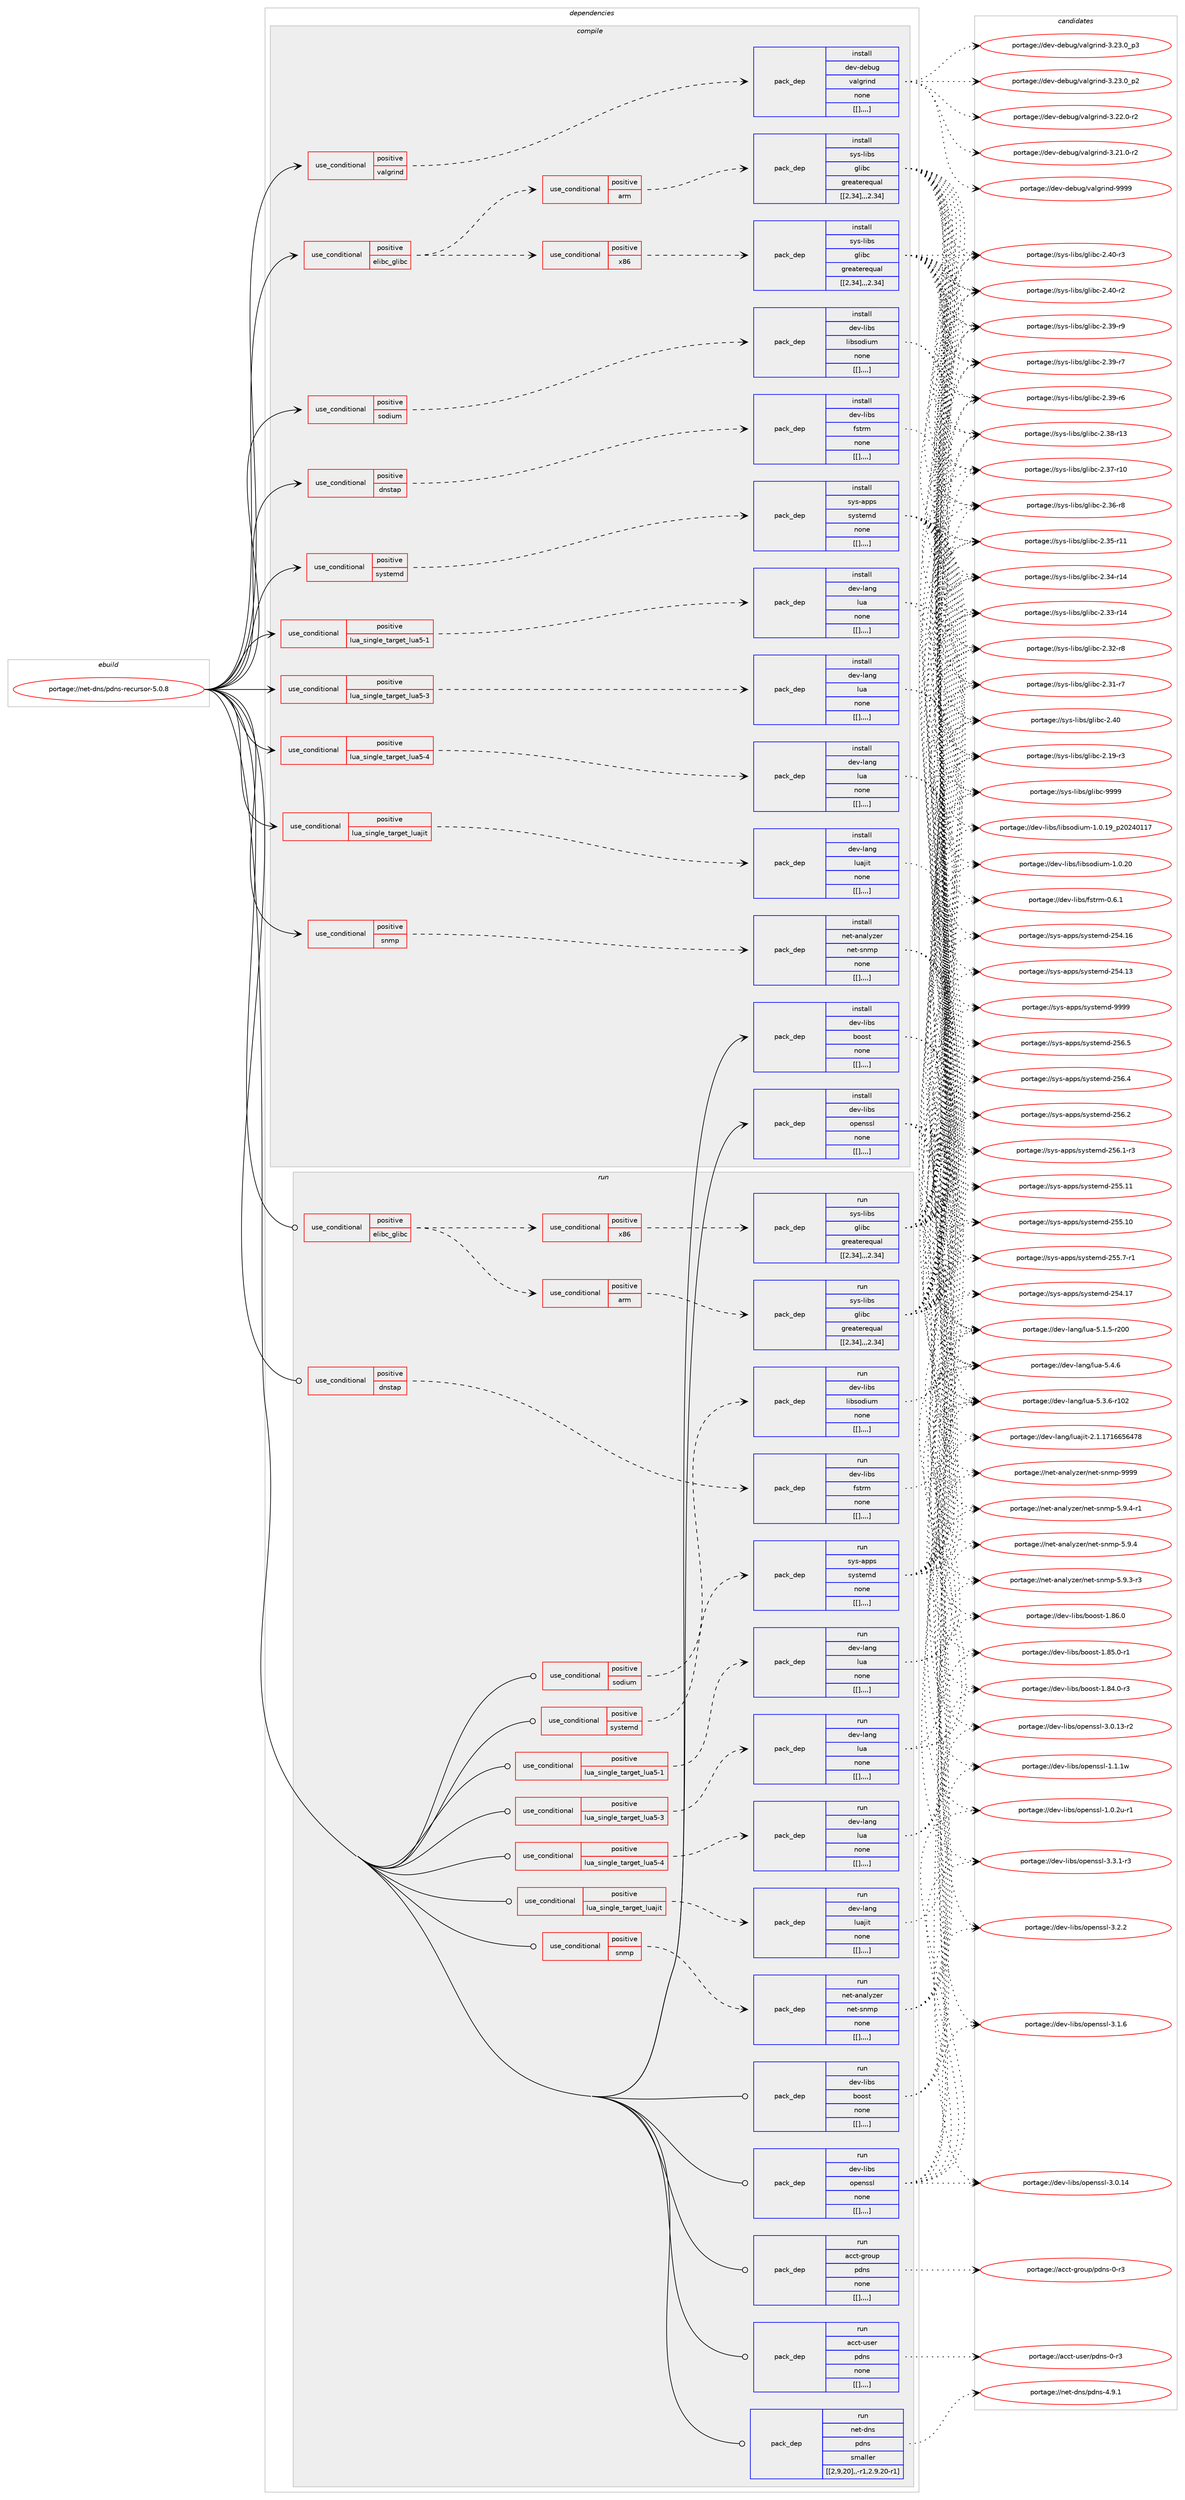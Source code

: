 digraph prolog {

# *************
# Graph options
# *************

newrank=true;
concentrate=true;
compound=true;
graph [rankdir=LR,fontname=Helvetica,fontsize=10,ranksep=1.5];#, ranksep=2.5, nodesep=0.2];
edge  [arrowhead=vee];
node  [fontname=Helvetica,fontsize=10];

# **********
# The ebuild
# **********

subgraph cluster_leftcol {
color=gray;
label=<<i>ebuild</i>>;
id [label="portage://net-dns/pdns-recursor-5.0.8", color=red, width=4, href="../net-dns/pdns-recursor-5.0.8.svg"];
}

# ****************
# The dependencies
# ****************

subgraph cluster_midcol {
color=gray;
label=<<i>dependencies</i>>;
subgraph cluster_compile {
fillcolor="#eeeeee";
style=filled;
label=<<i>compile</i>>;
subgraph cond94646 {
dependency365245 [label=<<TABLE BORDER="0" CELLBORDER="1" CELLSPACING="0" CELLPADDING="4"><TR><TD ROWSPAN="3" CELLPADDING="10">use_conditional</TD></TR><TR><TD>positive</TD></TR><TR><TD>dnstap</TD></TR></TABLE>>, shape=none, color=red];
subgraph pack267846 {
dependency365246 [label=<<TABLE BORDER="0" CELLBORDER="1" CELLSPACING="0" CELLPADDING="4" WIDTH="220"><TR><TD ROWSPAN="6" CELLPADDING="30">pack_dep</TD></TR><TR><TD WIDTH="110">install</TD></TR><TR><TD>dev-libs</TD></TR><TR><TD>fstrm</TD></TR><TR><TD>none</TD></TR><TR><TD>[[],,,,]</TD></TR></TABLE>>, shape=none, color=blue];
}
dependency365245:e -> dependency365246:w [weight=20,style="dashed",arrowhead="vee"];
}
id:e -> dependency365245:w [weight=20,style="solid",arrowhead="vee"];
subgraph cond94647 {
dependency365247 [label=<<TABLE BORDER="0" CELLBORDER="1" CELLSPACING="0" CELLPADDING="4"><TR><TD ROWSPAN="3" CELLPADDING="10">use_conditional</TD></TR><TR><TD>positive</TD></TR><TR><TD>elibc_glibc</TD></TR></TABLE>>, shape=none, color=red];
subgraph cond94648 {
dependency365248 [label=<<TABLE BORDER="0" CELLBORDER="1" CELLSPACING="0" CELLPADDING="4"><TR><TD ROWSPAN="3" CELLPADDING="10">use_conditional</TD></TR><TR><TD>positive</TD></TR><TR><TD>arm</TD></TR></TABLE>>, shape=none, color=red];
subgraph pack267847 {
dependency365249 [label=<<TABLE BORDER="0" CELLBORDER="1" CELLSPACING="0" CELLPADDING="4" WIDTH="220"><TR><TD ROWSPAN="6" CELLPADDING="30">pack_dep</TD></TR><TR><TD WIDTH="110">install</TD></TR><TR><TD>sys-libs</TD></TR><TR><TD>glibc</TD></TR><TR><TD>greaterequal</TD></TR><TR><TD>[[2,34],,,2.34]</TD></TR></TABLE>>, shape=none, color=blue];
}
dependency365248:e -> dependency365249:w [weight=20,style="dashed",arrowhead="vee"];
}
dependency365247:e -> dependency365248:w [weight=20,style="dashed",arrowhead="vee"];
subgraph cond94649 {
dependency365250 [label=<<TABLE BORDER="0" CELLBORDER="1" CELLSPACING="0" CELLPADDING="4"><TR><TD ROWSPAN="3" CELLPADDING="10">use_conditional</TD></TR><TR><TD>positive</TD></TR><TR><TD>x86</TD></TR></TABLE>>, shape=none, color=red];
subgraph pack267848 {
dependency365251 [label=<<TABLE BORDER="0" CELLBORDER="1" CELLSPACING="0" CELLPADDING="4" WIDTH="220"><TR><TD ROWSPAN="6" CELLPADDING="30">pack_dep</TD></TR><TR><TD WIDTH="110">install</TD></TR><TR><TD>sys-libs</TD></TR><TR><TD>glibc</TD></TR><TR><TD>greaterequal</TD></TR><TR><TD>[[2,34],,,2.34]</TD></TR></TABLE>>, shape=none, color=blue];
}
dependency365250:e -> dependency365251:w [weight=20,style="dashed",arrowhead="vee"];
}
dependency365247:e -> dependency365250:w [weight=20,style="dashed",arrowhead="vee"];
}
id:e -> dependency365247:w [weight=20,style="solid",arrowhead="vee"];
subgraph cond94650 {
dependency365252 [label=<<TABLE BORDER="0" CELLBORDER="1" CELLSPACING="0" CELLPADDING="4"><TR><TD ROWSPAN="3" CELLPADDING="10">use_conditional</TD></TR><TR><TD>positive</TD></TR><TR><TD>lua_single_target_lua5-1</TD></TR></TABLE>>, shape=none, color=red];
subgraph pack267849 {
dependency365253 [label=<<TABLE BORDER="0" CELLBORDER="1" CELLSPACING="0" CELLPADDING="4" WIDTH="220"><TR><TD ROWSPAN="6" CELLPADDING="30">pack_dep</TD></TR><TR><TD WIDTH="110">install</TD></TR><TR><TD>dev-lang</TD></TR><TR><TD>lua</TD></TR><TR><TD>none</TD></TR><TR><TD>[[],,,,]</TD></TR></TABLE>>, shape=none, color=blue];
}
dependency365252:e -> dependency365253:w [weight=20,style="dashed",arrowhead="vee"];
}
id:e -> dependency365252:w [weight=20,style="solid",arrowhead="vee"];
subgraph cond94651 {
dependency365254 [label=<<TABLE BORDER="0" CELLBORDER="1" CELLSPACING="0" CELLPADDING="4"><TR><TD ROWSPAN="3" CELLPADDING="10">use_conditional</TD></TR><TR><TD>positive</TD></TR><TR><TD>lua_single_target_lua5-3</TD></TR></TABLE>>, shape=none, color=red];
subgraph pack267850 {
dependency365255 [label=<<TABLE BORDER="0" CELLBORDER="1" CELLSPACING="0" CELLPADDING="4" WIDTH="220"><TR><TD ROWSPAN="6" CELLPADDING="30">pack_dep</TD></TR><TR><TD WIDTH="110">install</TD></TR><TR><TD>dev-lang</TD></TR><TR><TD>lua</TD></TR><TR><TD>none</TD></TR><TR><TD>[[],,,,]</TD></TR></TABLE>>, shape=none, color=blue];
}
dependency365254:e -> dependency365255:w [weight=20,style="dashed",arrowhead="vee"];
}
id:e -> dependency365254:w [weight=20,style="solid",arrowhead="vee"];
subgraph cond94652 {
dependency365256 [label=<<TABLE BORDER="0" CELLBORDER="1" CELLSPACING="0" CELLPADDING="4"><TR><TD ROWSPAN="3" CELLPADDING="10">use_conditional</TD></TR><TR><TD>positive</TD></TR><TR><TD>lua_single_target_lua5-4</TD></TR></TABLE>>, shape=none, color=red];
subgraph pack267851 {
dependency365257 [label=<<TABLE BORDER="0" CELLBORDER="1" CELLSPACING="0" CELLPADDING="4" WIDTH="220"><TR><TD ROWSPAN="6" CELLPADDING="30">pack_dep</TD></TR><TR><TD WIDTH="110">install</TD></TR><TR><TD>dev-lang</TD></TR><TR><TD>lua</TD></TR><TR><TD>none</TD></TR><TR><TD>[[],,,,]</TD></TR></TABLE>>, shape=none, color=blue];
}
dependency365256:e -> dependency365257:w [weight=20,style="dashed",arrowhead="vee"];
}
id:e -> dependency365256:w [weight=20,style="solid",arrowhead="vee"];
subgraph cond94653 {
dependency365258 [label=<<TABLE BORDER="0" CELLBORDER="1" CELLSPACING="0" CELLPADDING="4"><TR><TD ROWSPAN="3" CELLPADDING="10">use_conditional</TD></TR><TR><TD>positive</TD></TR><TR><TD>lua_single_target_luajit</TD></TR></TABLE>>, shape=none, color=red];
subgraph pack267852 {
dependency365259 [label=<<TABLE BORDER="0" CELLBORDER="1" CELLSPACING="0" CELLPADDING="4" WIDTH="220"><TR><TD ROWSPAN="6" CELLPADDING="30">pack_dep</TD></TR><TR><TD WIDTH="110">install</TD></TR><TR><TD>dev-lang</TD></TR><TR><TD>luajit</TD></TR><TR><TD>none</TD></TR><TR><TD>[[],,,,]</TD></TR></TABLE>>, shape=none, color=blue];
}
dependency365258:e -> dependency365259:w [weight=20,style="dashed",arrowhead="vee"];
}
id:e -> dependency365258:w [weight=20,style="solid",arrowhead="vee"];
subgraph cond94654 {
dependency365260 [label=<<TABLE BORDER="0" CELLBORDER="1" CELLSPACING="0" CELLPADDING="4"><TR><TD ROWSPAN="3" CELLPADDING="10">use_conditional</TD></TR><TR><TD>positive</TD></TR><TR><TD>snmp</TD></TR></TABLE>>, shape=none, color=red];
subgraph pack267853 {
dependency365261 [label=<<TABLE BORDER="0" CELLBORDER="1" CELLSPACING="0" CELLPADDING="4" WIDTH="220"><TR><TD ROWSPAN="6" CELLPADDING="30">pack_dep</TD></TR><TR><TD WIDTH="110">install</TD></TR><TR><TD>net-analyzer</TD></TR><TR><TD>net-snmp</TD></TR><TR><TD>none</TD></TR><TR><TD>[[],,,,]</TD></TR></TABLE>>, shape=none, color=blue];
}
dependency365260:e -> dependency365261:w [weight=20,style="dashed",arrowhead="vee"];
}
id:e -> dependency365260:w [weight=20,style="solid",arrowhead="vee"];
subgraph cond94655 {
dependency365262 [label=<<TABLE BORDER="0" CELLBORDER="1" CELLSPACING="0" CELLPADDING="4"><TR><TD ROWSPAN="3" CELLPADDING="10">use_conditional</TD></TR><TR><TD>positive</TD></TR><TR><TD>sodium</TD></TR></TABLE>>, shape=none, color=red];
subgraph pack267854 {
dependency365263 [label=<<TABLE BORDER="0" CELLBORDER="1" CELLSPACING="0" CELLPADDING="4" WIDTH="220"><TR><TD ROWSPAN="6" CELLPADDING="30">pack_dep</TD></TR><TR><TD WIDTH="110">install</TD></TR><TR><TD>dev-libs</TD></TR><TR><TD>libsodium</TD></TR><TR><TD>none</TD></TR><TR><TD>[[],,,,]</TD></TR></TABLE>>, shape=none, color=blue];
}
dependency365262:e -> dependency365263:w [weight=20,style="dashed",arrowhead="vee"];
}
id:e -> dependency365262:w [weight=20,style="solid",arrowhead="vee"];
subgraph cond94656 {
dependency365264 [label=<<TABLE BORDER="0" CELLBORDER="1" CELLSPACING="0" CELLPADDING="4"><TR><TD ROWSPAN="3" CELLPADDING="10">use_conditional</TD></TR><TR><TD>positive</TD></TR><TR><TD>systemd</TD></TR></TABLE>>, shape=none, color=red];
subgraph pack267855 {
dependency365265 [label=<<TABLE BORDER="0" CELLBORDER="1" CELLSPACING="0" CELLPADDING="4" WIDTH="220"><TR><TD ROWSPAN="6" CELLPADDING="30">pack_dep</TD></TR><TR><TD WIDTH="110">install</TD></TR><TR><TD>sys-apps</TD></TR><TR><TD>systemd</TD></TR><TR><TD>none</TD></TR><TR><TD>[[],,,,]</TD></TR></TABLE>>, shape=none, color=blue];
}
dependency365264:e -> dependency365265:w [weight=20,style="dashed",arrowhead="vee"];
}
id:e -> dependency365264:w [weight=20,style="solid",arrowhead="vee"];
subgraph cond94657 {
dependency365266 [label=<<TABLE BORDER="0" CELLBORDER="1" CELLSPACING="0" CELLPADDING="4"><TR><TD ROWSPAN="3" CELLPADDING="10">use_conditional</TD></TR><TR><TD>positive</TD></TR><TR><TD>valgrind</TD></TR></TABLE>>, shape=none, color=red];
subgraph pack267856 {
dependency365267 [label=<<TABLE BORDER="0" CELLBORDER="1" CELLSPACING="0" CELLPADDING="4" WIDTH="220"><TR><TD ROWSPAN="6" CELLPADDING="30">pack_dep</TD></TR><TR><TD WIDTH="110">install</TD></TR><TR><TD>dev-debug</TD></TR><TR><TD>valgrind</TD></TR><TR><TD>none</TD></TR><TR><TD>[[],,,,]</TD></TR></TABLE>>, shape=none, color=blue];
}
dependency365266:e -> dependency365267:w [weight=20,style="dashed",arrowhead="vee"];
}
id:e -> dependency365266:w [weight=20,style="solid",arrowhead="vee"];
subgraph pack267857 {
dependency365268 [label=<<TABLE BORDER="0" CELLBORDER="1" CELLSPACING="0" CELLPADDING="4" WIDTH="220"><TR><TD ROWSPAN="6" CELLPADDING="30">pack_dep</TD></TR><TR><TD WIDTH="110">install</TD></TR><TR><TD>dev-libs</TD></TR><TR><TD>boost</TD></TR><TR><TD>none</TD></TR><TR><TD>[[],,,,]</TD></TR></TABLE>>, shape=none, color=blue];
}
id:e -> dependency365268:w [weight=20,style="solid",arrowhead="vee"];
subgraph pack267858 {
dependency365269 [label=<<TABLE BORDER="0" CELLBORDER="1" CELLSPACING="0" CELLPADDING="4" WIDTH="220"><TR><TD ROWSPAN="6" CELLPADDING="30">pack_dep</TD></TR><TR><TD WIDTH="110">install</TD></TR><TR><TD>dev-libs</TD></TR><TR><TD>openssl</TD></TR><TR><TD>none</TD></TR><TR><TD>[[],,,,]</TD></TR></TABLE>>, shape=none, color=blue];
}
id:e -> dependency365269:w [weight=20,style="solid",arrowhead="vee"];
}
subgraph cluster_compileandrun {
fillcolor="#eeeeee";
style=filled;
label=<<i>compile and run</i>>;
}
subgraph cluster_run {
fillcolor="#eeeeee";
style=filled;
label=<<i>run</i>>;
subgraph cond94658 {
dependency365270 [label=<<TABLE BORDER="0" CELLBORDER="1" CELLSPACING="0" CELLPADDING="4"><TR><TD ROWSPAN="3" CELLPADDING="10">use_conditional</TD></TR><TR><TD>positive</TD></TR><TR><TD>dnstap</TD></TR></TABLE>>, shape=none, color=red];
subgraph pack267859 {
dependency365271 [label=<<TABLE BORDER="0" CELLBORDER="1" CELLSPACING="0" CELLPADDING="4" WIDTH="220"><TR><TD ROWSPAN="6" CELLPADDING="30">pack_dep</TD></TR><TR><TD WIDTH="110">run</TD></TR><TR><TD>dev-libs</TD></TR><TR><TD>fstrm</TD></TR><TR><TD>none</TD></TR><TR><TD>[[],,,,]</TD></TR></TABLE>>, shape=none, color=blue];
}
dependency365270:e -> dependency365271:w [weight=20,style="dashed",arrowhead="vee"];
}
id:e -> dependency365270:w [weight=20,style="solid",arrowhead="odot"];
subgraph cond94659 {
dependency365272 [label=<<TABLE BORDER="0" CELLBORDER="1" CELLSPACING="0" CELLPADDING="4"><TR><TD ROWSPAN="3" CELLPADDING="10">use_conditional</TD></TR><TR><TD>positive</TD></TR><TR><TD>elibc_glibc</TD></TR></TABLE>>, shape=none, color=red];
subgraph cond94660 {
dependency365273 [label=<<TABLE BORDER="0" CELLBORDER="1" CELLSPACING="0" CELLPADDING="4"><TR><TD ROWSPAN="3" CELLPADDING="10">use_conditional</TD></TR><TR><TD>positive</TD></TR><TR><TD>arm</TD></TR></TABLE>>, shape=none, color=red];
subgraph pack267860 {
dependency365274 [label=<<TABLE BORDER="0" CELLBORDER="1" CELLSPACING="0" CELLPADDING="4" WIDTH="220"><TR><TD ROWSPAN="6" CELLPADDING="30">pack_dep</TD></TR><TR><TD WIDTH="110">run</TD></TR><TR><TD>sys-libs</TD></TR><TR><TD>glibc</TD></TR><TR><TD>greaterequal</TD></TR><TR><TD>[[2,34],,,2.34]</TD></TR></TABLE>>, shape=none, color=blue];
}
dependency365273:e -> dependency365274:w [weight=20,style="dashed",arrowhead="vee"];
}
dependency365272:e -> dependency365273:w [weight=20,style="dashed",arrowhead="vee"];
subgraph cond94661 {
dependency365275 [label=<<TABLE BORDER="0" CELLBORDER="1" CELLSPACING="0" CELLPADDING="4"><TR><TD ROWSPAN="3" CELLPADDING="10">use_conditional</TD></TR><TR><TD>positive</TD></TR><TR><TD>x86</TD></TR></TABLE>>, shape=none, color=red];
subgraph pack267861 {
dependency365276 [label=<<TABLE BORDER="0" CELLBORDER="1" CELLSPACING="0" CELLPADDING="4" WIDTH="220"><TR><TD ROWSPAN="6" CELLPADDING="30">pack_dep</TD></TR><TR><TD WIDTH="110">run</TD></TR><TR><TD>sys-libs</TD></TR><TR><TD>glibc</TD></TR><TR><TD>greaterequal</TD></TR><TR><TD>[[2,34],,,2.34]</TD></TR></TABLE>>, shape=none, color=blue];
}
dependency365275:e -> dependency365276:w [weight=20,style="dashed",arrowhead="vee"];
}
dependency365272:e -> dependency365275:w [weight=20,style="dashed",arrowhead="vee"];
}
id:e -> dependency365272:w [weight=20,style="solid",arrowhead="odot"];
subgraph cond94662 {
dependency365277 [label=<<TABLE BORDER="0" CELLBORDER="1" CELLSPACING="0" CELLPADDING="4"><TR><TD ROWSPAN="3" CELLPADDING="10">use_conditional</TD></TR><TR><TD>positive</TD></TR><TR><TD>lua_single_target_lua5-1</TD></TR></TABLE>>, shape=none, color=red];
subgraph pack267862 {
dependency365278 [label=<<TABLE BORDER="0" CELLBORDER="1" CELLSPACING="0" CELLPADDING="4" WIDTH="220"><TR><TD ROWSPAN="6" CELLPADDING="30">pack_dep</TD></TR><TR><TD WIDTH="110">run</TD></TR><TR><TD>dev-lang</TD></TR><TR><TD>lua</TD></TR><TR><TD>none</TD></TR><TR><TD>[[],,,,]</TD></TR></TABLE>>, shape=none, color=blue];
}
dependency365277:e -> dependency365278:w [weight=20,style="dashed",arrowhead="vee"];
}
id:e -> dependency365277:w [weight=20,style="solid",arrowhead="odot"];
subgraph cond94663 {
dependency365279 [label=<<TABLE BORDER="0" CELLBORDER="1" CELLSPACING="0" CELLPADDING="4"><TR><TD ROWSPAN="3" CELLPADDING="10">use_conditional</TD></TR><TR><TD>positive</TD></TR><TR><TD>lua_single_target_lua5-3</TD></TR></TABLE>>, shape=none, color=red];
subgraph pack267863 {
dependency365280 [label=<<TABLE BORDER="0" CELLBORDER="1" CELLSPACING="0" CELLPADDING="4" WIDTH="220"><TR><TD ROWSPAN="6" CELLPADDING="30">pack_dep</TD></TR><TR><TD WIDTH="110">run</TD></TR><TR><TD>dev-lang</TD></TR><TR><TD>lua</TD></TR><TR><TD>none</TD></TR><TR><TD>[[],,,,]</TD></TR></TABLE>>, shape=none, color=blue];
}
dependency365279:e -> dependency365280:w [weight=20,style="dashed",arrowhead="vee"];
}
id:e -> dependency365279:w [weight=20,style="solid",arrowhead="odot"];
subgraph cond94664 {
dependency365281 [label=<<TABLE BORDER="0" CELLBORDER="1" CELLSPACING="0" CELLPADDING="4"><TR><TD ROWSPAN="3" CELLPADDING="10">use_conditional</TD></TR><TR><TD>positive</TD></TR><TR><TD>lua_single_target_lua5-4</TD></TR></TABLE>>, shape=none, color=red];
subgraph pack267864 {
dependency365282 [label=<<TABLE BORDER="0" CELLBORDER="1" CELLSPACING="0" CELLPADDING="4" WIDTH="220"><TR><TD ROWSPAN="6" CELLPADDING="30">pack_dep</TD></TR><TR><TD WIDTH="110">run</TD></TR><TR><TD>dev-lang</TD></TR><TR><TD>lua</TD></TR><TR><TD>none</TD></TR><TR><TD>[[],,,,]</TD></TR></TABLE>>, shape=none, color=blue];
}
dependency365281:e -> dependency365282:w [weight=20,style="dashed",arrowhead="vee"];
}
id:e -> dependency365281:w [weight=20,style="solid",arrowhead="odot"];
subgraph cond94665 {
dependency365283 [label=<<TABLE BORDER="0" CELLBORDER="1" CELLSPACING="0" CELLPADDING="4"><TR><TD ROWSPAN="3" CELLPADDING="10">use_conditional</TD></TR><TR><TD>positive</TD></TR><TR><TD>lua_single_target_luajit</TD></TR></TABLE>>, shape=none, color=red];
subgraph pack267865 {
dependency365284 [label=<<TABLE BORDER="0" CELLBORDER="1" CELLSPACING="0" CELLPADDING="4" WIDTH="220"><TR><TD ROWSPAN="6" CELLPADDING="30">pack_dep</TD></TR><TR><TD WIDTH="110">run</TD></TR><TR><TD>dev-lang</TD></TR><TR><TD>luajit</TD></TR><TR><TD>none</TD></TR><TR><TD>[[],,,,]</TD></TR></TABLE>>, shape=none, color=blue];
}
dependency365283:e -> dependency365284:w [weight=20,style="dashed",arrowhead="vee"];
}
id:e -> dependency365283:w [weight=20,style="solid",arrowhead="odot"];
subgraph cond94666 {
dependency365285 [label=<<TABLE BORDER="0" CELLBORDER="1" CELLSPACING="0" CELLPADDING="4"><TR><TD ROWSPAN="3" CELLPADDING="10">use_conditional</TD></TR><TR><TD>positive</TD></TR><TR><TD>snmp</TD></TR></TABLE>>, shape=none, color=red];
subgraph pack267866 {
dependency365286 [label=<<TABLE BORDER="0" CELLBORDER="1" CELLSPACING="0" CELLPADDING="4" WIDTH="220"><TR><TD ROWSPAN="6" CELLPADDING="30">pack_dep</TD></TR><TR><TD WIDTH="110">run</TD></TR><TR><TD>net-analyzer</TD></TR><TR><TD>net-snmp</TD></TR><TR><TD>none</TD></TR><TR><TD>[[],,,,]</TD></TR></TABLE>>, shape=none, color=blue];
}
dependency365285:e -> dependency365286:w [weight=20,style="dashed",arrowhead="vee"];
}
id:e -> dependency365285:w [weight=20,style="solid",arrowhead="odot"];
subgraph cond94667 {
dependency365287 [label=<<TABLE BORDER="0" CELLBORDER="1" CELLSPACING="0" CELLPADDING="4"><TR><TD ROWSPAN="3" CELLPADDING="10">use_conditional</TD></TR><TR><TD>positive</TD></TR><TR><TD>sodium</TD></TR></TABLE>>, shape=none, color=red];
subgraph pack267867 {
dependency365288 [label=<<TABLE BORDER="0" CELLBORDER="1" CELLSPACING="0" CELLPADDING="4" WIDTH="220"><TR><TD ROWSPAN="6" CELLPADDING="30">pack_dep</TD></TR><TR><TD WIDTH="110">run</TD></TR><TR><TD>dev-libs</TD></TR><TR><TD>libsodium</TD></TR><TR><TD>none</TD></TR><TR><TD>[[],,,,]</TD></TR></TABLE>>, shape=none, color=blue];
}
dependency365287:e -> dependency365288:w [weight=20,style="dashed",arrowhead="vee"];
}
id:e -> dependency365287:w [weight=20,style="solid",arrowhead="odot"];
subgraph cond94668 {
dependency365289 [label=<<TABLE BORDER="0" CELLBORDER="1" CELLSPACING="0" CELLPADDING="4"><TR><TD ROWSPAN="3" CELLPADDING="10">use_conditional</TD></TR><TR><TD>positive</TD></TR><TR><TD>systemd</TD></TR></TABLE>>, shape=none, color=red];
subgraph pack267868 {
dependency365290 [label=<<TABLE BORDER="0" CELLBORDER="1" CELLSPACING="0" CELLPADDING="4" WIDTH="220"><TR><TD ROWSPAN="6" CELLPADDING="30">pack_dep</TD></TR><TR><TD WIDTH="110">run</TD></TR><TR><TD>sys-apps</TD></TR><TR><TD>systemd</TD></TR><TR><TD>none</TD></TR><TR><TD>[[],,,,]</TD></TR></TABLE>>, shape=none, color=blue];
}
dependency365289:e -> dependency365290:w [weight=20,style="dashed",arrowhead="vee"];
}
id:e -> dependency365289:w [weight=20,style="solid",arrowhead="odot"];
subgraph pack267869 {
dependency365291 [label=<<TABLE BORDER="0" CELLBORDER="1" CELLSPACING="0" CELLPADDING="4" WIDTH="220"><TR><TD ROWSPAN="6" CELLPADDING="30">pack_dep</TD></TR><TR><TD WIDTH="110">run</TD></TR><TR><TD>acct-group</TD></TR><TR><TD>pdns</TD></TR><TR><TD>none</TD></TR><TR><TD>[[],,,,]</TD></TR></TABLE>>, shape=none, color=blue];
}
id:e -> dependency365291:w [weight=20,style="solid",arrowhead="odot"];
subgraph pack267870 {
dependency365292 [label=<<TABLE BORDER="0" CELLBORDER="1" CELLSPACING="0" CELLPADDING="4" WIDTH="220"><TR><TD ROWSPAN="6" CELLPADDING="30">pack_dep</TD></TR><TR><TD WIDTH="110">run</TD></TR><TR><TD>acct-user</TD></TR><TR><TD>pdns</TD></TR><TR><TD>none</TD></TR><TR><TD>[[],,,,]</TD></TR></TABLE>>, shape=none, color=blue];
}
id:e -> dependency365292:w [weight=20,style="solid",arrowhead="odot"];
subgraph pack267871 {
dependency365293 [label=<<TABLE BORDER="0" CELLBORDER="1" CELLSPACING="0" CELLPADDING="4" WIDTH="220"><TR><TD ROWSPAN="6" CELLPADDING="30">pack_dep</TD></TR><TR><TD WIDTH="110">run</TD></TR><TR><TD>dev-libs</TD></TR><TR><TD>boost</TD></TR><TR><TD>none</TD></TR><TR><TD>[[],,,,]</TD></TR></TABLE>>, shape=none, color=blue];
}
id:e -> dependency365293:w [weight=20,style="solid",arrowhead="odot"];
subgraph pack267872 {
dependency365294 [label=<<TABLE BORDER="0" CELLBORDER="1" CELLSPACING="0" CELLPADDING="4" WIDTH="220"><TR><TD ROWSPAN="6" CELLPADDING="30">pack_dep</TD></TR><TR><TD WIDTH="110">run</TD></TR><TR><TD>dev-libs</TD></TR><TR><TD>openssl</TD></TR><TR><TD>none</TD></TR><TR><TD>[[],,,,]</TD></TR></TABLE>>, shape=none, color=blue];
}
id:e -> dependency365294:w [weight=20,style="solid",arrowhead="odot"];
subgraph pack267873 {
dependency365295 [label=<<TABLE BORDER="0" CELLBORDER="1" CELLSPACING="0" CELLPADDING="4" WIDTH="220"><TR><TD ROWSPAN="6" CELLPADDING="30">pack_dep</TD></TR><TR><TD WIDTH="110">run</TD></TR><TR><TD>net-dns</TD></TR><TR><TD>pdns</TD></TR><TR><TD>smaller</TD></TR><TR><TD>[[2,9,20],,-r1,2.9.20-r1]</TD></TR></TABLE>>, shape=none, color=blue];
}
id:e -> dependency365295:w [weight=20,style="solid",arrowhead="odot"];
}
}

# **************
# The candidates
# **************

subgraph cluster_choices {
rank=same;
color=gray;
label=<<i>candidates</i>>;

subgraph choice267846 {
color=black;
nodesep=1;
choice100101118451081059811547102115116114109454846544649 [label="portage://dev-libs/fstrm-0.6.1", color=red, width=4,href="../dev-libs/fstrm-0.6.1.svg"];
dependency365246:e -> choice100101118451081059811547102115116114109454846544649:w [style=dotted,weight="100"];
}
subgraph choice267847 {
color=black;
nodesep=1;
choice11512111545108105981154710310810598994557575757 [label="portage://sys-libs/glibc-9999", color=red, width=4,href="../sys-libs/glibc-9999.svg"];
choice115121115451081059811547103108105989945504652484511451 [label="portage://sys-libs/glibc-2.40-r3", color=red, width=4,href="../sys-libs/glibc-2.40-r3.svg"];
choice115121115451081059811547103108105989945504652484511450 [label="portage://sys-libs/glibc-2.40-r2", color=red, width=4,href="../sys-libs/glibc-2.40-r2.svg"];
choice11512111545108105981154710310810598994550465248 [label="portage://sys-libs/glibc-2.40", color=red, width=4,href="../sys-libs/glibc-2.40.svg"];
choice115121115451081059811547103108105989945504651574511457 [label="portage://sys-libs/glibc-2.39-r9", color=red, width=4,href="../sys-libs/glibc-2.39-r9.svg"];
choice115121115451081059811547103108105989945504651574511455 [label="portage://sys-libs/glibc-2.39-r7", color=red, width=4,href="../sys-libs/glibc-2.39-r7.svg"];
choice115121115451081059811547103108105989945504651574511454 [label="portage://sys-libs/glibc-2.39-r6", color=red, width=4,href="../sys-libs/glibc-2.39-r6.svg"];
choice11512111545108105981154710310810598994550465156451144951 [label="portage://sys-libs/glibc-2.38-r13", color=red, width=4,href="../sys-libs/glibc-2.38-r13.svg"];
choice11512111545108105981154710310810598994550465155451144948 [label="portage://sys-libs/glibc-2.37-r10", color=red, width=4,href="../sys-libs/glibc-2.37-r10.svg"];
choice115121115451081059811547103108105989945504651544511456 [label="portage://sys-libs/glibc-2.36-r8", color=red, width=4,href="../sys-libs/glibc-2.36-r8.svg"];
choice11512111545108105981154710310810598994550465153451144949 [label="portage://sys-libs/glibc-2.35-r11", color=red, width=4,href="../sys-libs/glibc-2.35-r11.svg"];
choice11512111545108105981154710310810598994550465152451144952 [label="portage://sys-libs/glibc-2.34-r14", color=red, width=4,href="../sys-libs/glibc-2.34-r14.svg"];
choice11512111545108105981154710310810598994550465151451144952 [label="portage://sys-libs/glibc-2.33-r14", color=red, width=4,href="../sys-libs/glibc-2.33-r14.svg"];
choice115121115451081059811547103108105989945504651504511456 [label="portage://sys-libs/glibc-2.32-r8", color=red, width=4,href="../sys-libs/glibc-2.32-r8.svg"];
choice115121115451081059811547103108105989945504651494511455 [label="portage://sys-libs/glibc-2.31-r7", color=red, width=4,href="../sys-libs/glibc-2.31-r7.svg"];
choice115121115451081059811547103108105989945504649574511451 [label="portage://sys-libs/glibc-2.19-r3", color=red, width=4,href="../sys-libs/glibc-2.19-r3.svg"];
dependency365249:e -> choice11512111545108105981154710310810598994557575757:w [style=dotted,weight="100"];
dependency365249:e -> choice115121115451081059811547103108105989945504652484511451:w [style=dotted,weight="100"];
dependency365249:e -> choice115121115451081059811547103108105989945504652484511450:w [style=dotted,weight="100"];
dependency365249:e -> choice11512111545108105981154710310810598994550465248:w [style=dotted,weight="100"];
dependency365249:e -> choice115121115451081059811547103108105989945504651574511457:w [style=dotted,weight="100"];
dependency365249:e -> choice115121115451081059811547103108105989945504651574511455:w [style=dotted,weight="100"];
dependency365249:e -> choice115121115451081059811547103108105989945504651574511454:w [style=dotted,weight="100"];
dependency365249:e -> choice11512111545108105981154710310810598994550465156451144951:w [style=dotted,weight="100"];
dependency365249:e -> choice11512111545108105981154710310810598994550465155451144948:w [style=dotted,weight="100"];
dependency365249:e -> choice115121115451081059811547103108105989945504651544511456:w [style=dotted,weight="100"];
dependency365249:e -> choice11512111545108105981154710310810598994550465153451144949:w [style=dotted,weight="100"];
dependency365249:e -> choice11512111545108105981154710310810598994550465152451144952:w [style=dotted,weight="100"];
dependency365249:e -> choice11512111545108105981154710310810598994550465151451144952:w [style=dotted,weight="100"];
dependency365249:e -> choice115121115451081059811547103108105989945504651504511456:w [style=dotted,weight="100"];
dependency365249:e -> choice115121115451081059811547103108105989945504651494511455:w [style=dotted,weight="100"];
dependency365249:e -> choice115121115451081059811547103108105989945504649574511451:w [style=dotted,weight="100"];
}
subgraph choice267848 {
color=black;
nodesep=1;
choice11512111545108105981154710310810598994557575757 [label="portage://sys-libs/glibc-9999", color=red, width=4,href="../sys-libs/glibc-9999.svg"];
choice115121115451081059811547103108105989945504652484511451 [label="portage://sys-libs/glibc-2.40-r3", color=red, width=4,href="../sys-libs/glibc-2.40-r3.svg"];
choice115121115451081059811547103108105989945504652484511450 [label="portage://sys-libs/glibc-2.40-r2", color=red, width=4,href="../sys-libs/glibc-2.40-r2.svg"];
choice11512111545108105981154710310810598994550465248 [label="portage://sys-libs/glibc-2.40", color=red, width=4,href="../sys-libs/glibc-2.40.svg"];
choice115121115451081059811547103108105989945504651574511457 [label="portage://sys-libs/glibc-2.39-r9", color=red, width=4,href="../sys-libs/glibc-2.39-r9.svg"];
choice115121115451081059811547103108105989945504651574511455 [label="portage://sys-libs/glibc-2.39-r7", color=red, width=4,href="../sys-libs/glibc-2.39-r7.svg"];
choice115121115451081059811547103108105989945504651574511454 [label="portage://sys-libs/glibc-2.39-r6", color=red, width=4,href="../sys-libs/glibc-2.39-r6.svg"];
choice11512111545108105981154710310810598994550465156451144951 [label="portage://sys-libs/glibc-2.38-r13", color=red, width=4,href="../sys-libs/glibc-2.38-r13.svg"];
choice11512111545108105981154710310810598994550465155451144948 [label="portage://sys-libs/glibc-2.37-r10", color=red, width=4,href="../sys-libs/glibc-2.37-r10.svg"];
choice115121115451081059811547103108105989945504651544511456 [label="portage://sys-libs/glibc-2.36-r8", color=red, width=4,href="../sys-libs/glibc-2.36-r8.svg"];
choice11512111545108105981154710310810598994550465153451144949 [label="portage://sys-libs/glibc-2.35-r11", color=red, width=4,href="../sys-libs/glibc-2.35-r11.svg"];
choice11512111545108105981154710310810598994550465152451144952 [label="portage://sys-libs/glibc-2.34-r14", color=red, width=4,href="../sys-libs/glibc-2.34-r14.svg"];
choice11512111545108105981154710310810598994550465151451144952 [label="portage://sys-libs/glibc-2.33-r14", color=red, width=4,href="../sys-libs/glibc-2.33-r14.svg"];
choice115121115451081059811547103108105989945504651504511456 [label="portage://sys-libs/glibc-2.32-r8", color=red, width=4,href="../sys-libs/glibc-2.32-r8.svg"];
choice115121115451081059811547103108105989945504651494511455 [label="portage://sys-libs/glibc-2.31-r7", color=red, width=4,href="../sys-libs/glibc-2.31-r7.svg"];
choice115121115451081059811547103108105989945504649574511451 [label="portage://sys-libs/glibc-2.19-r3", color=red, width=4,href="../sys-libs/glibc-2.19-r3.svg"];
dependency365251:e -> choice11512111545108105981154710310810598994557575757:w [style=dotted,weight="100"];
dependency365251:e -> choice115121115451081059811547103108105989945504652484511451:w [style=dotted,weight="100"];
dependency365251:e -> choice115121115451081059811547103108105989945504652484511450:w [style=dotted,weight="100"];
dependency365251:e -> choice11512111545108105981154710310810598994550465248:w [style=dotted,weight="100"];
dependency365251:e -> choice115121115451081059811547103108105989945504651574511457:w [style=dotted,weight="100"];
dependency365251:e -> choice115121115451081059811547103108105989945504651574511455:w [style=dotted,weight="100"];
dependency365251:e -> choice115121115451081059811547103108105989945504651574511454:w [style=dotted,weight="100"];
dependency365251:e -> choice11512111545108105981154710310810598994550465156451144951:w [style=dotted,weight="100"];
dependency365251:e -> choice11512111545108105981154710310810598994550465155451144948:w [style=dotted,weight="100"];
dependency365251:e -> choice115121115451081059811547103108105989945504651544511456:w [style=dotted,weight="100"];
dependency365251:e -> choice11512111545108105981154710310810598994550465153451144949:w [style=dotted,weight="100"];
dependency365251:e -> choice11512111545108105981154710310810598994550465152451144952:w [style=dotted,weight="100"];
dependency365251:e -> choice11512111545108105981154710310810598994550465151451144952:w [style=dotted,weight="100"];
dependency365251:e -> choice115121115451081059811547103108105989945504651504511456:w [style=dotted,weight="100"];
dependency365251:e -> choice115121115451081059811547103108105989945504651494511455:w [style=dotted,weight="100"];
dependency365251:e -> choice115121115451081059811547103108105989945504649574511451:w [style=dotted,weight="100"];
}
subgraph choice267849 {
color=black;
nodesep=1;
choice10010111845108971101034710811797455346524654 [label="portage://dev-lang/lua-5.4.6", color=red, width=4,href="../dev-lang/lua-5.4.6.svg"];
choice1001011184510897110103471081179745534651465445114494850 [label="portage://dev-lang/lua-5.3.6-r102", color=red, width=4,href="../dev-lang/lua-5.3.6-r102.svg"];
choice1001011184510897110103471081179745534649465345114504848 [label="portage://dev-lang/lua-5.1.5-r200", color=red, width=4,href="../dev-lang/lua-5.1.5-r200.svg"];
dependency365253:e -> choice10010111845108971101034710811797455346524654:w [style=dotted,weight="100"];
dependency365253:e -> choice1001011184510897110103471081179745534651465445114494850:w [style=dotted,weight="100"];
dependency365253:e -> choice1001011184510897110103471081179745534649465345114504848:w [style=dotted,weight="100"];
}
subgraph choice267850 {
color=black;
nodesep=1;
choice10010111845108971101034710811797455346524654 [label="portage://dev-lang/lua-5.4.6", color=red, width=4,href="../dev-lang/lua-5.4.6.svg"];
choice1001011184510897110103471081179745534651465445114494850 [label="portage://dev-lang/lua-5.3.6-r102", color=red, width=4,href="../dev-lang/lua-5.3.6-r102.svg"];
choice1001011184510897110103471081179745534649465345114504848 [label="portage://dev-lang/lua-5.1.5-r200", color=red, width=4,href="../dev-lang/lua-5.1.5-r200.svg"];
dependency365255:e -> choice10010111845108971101034710811797455346524654:w [style=dotted,weight="100"];
dependency365255:e -> choice1001011184510897110103471081179745534651465445114494850:w [style=dotted,weight="100"];
dependency365255:e -> choice1001011184510897110103471081179745534649465345114504848:w [style=dotted,weight="100"];
}
subgraph choice267851 {
color=black;
nodesep=1;
choice10010111845108971101034710811797455346524654 [label="portage://dev-lang/lua-5.4.6", color=red, width=4,href="../dev-lang/lua-5.4.6.svg"];
choice1001011184510897110103471081179745534651465445114494850 [label="portage://dev-lang/lua-5.3.6-r102", color=red, width=4,href="../dev-lang/lua-5.3.6-r102.svg"];
choice1001011184510897110103471081179745534649465345114504848 [label="portage://dev-lang/lua-5.1.5-r200", color=red, width=4,href="../dev-lang/lua-5.1.5-r200.svg"];
dependency365257:e -> choice10010111845108971101034710811797455346524654:w [style=dotted,weight="100"];
dependency365257:e -> choice1001011184510897110103471081179745534651465445114494850:w [style=dotted,weight="100"];
dependency365257:e -> choice1001011184510897110103471081179745534649465345114504848:w [style=dotted,weight="100"];
}
subgraph choice267852 {
color=black;
nodesep=1;
choice10010111845108971101034710811797106105116455046494649554954545354525556 [label="portage://dev-lang/luajit-2.1.1716656478", color=red, width=4,href="../dev-lang/luajit-2.1.1716656478.svg"];
dependency365259:e -> choice10010111845108971101034710811797106105116455046494649554954545354525556:w [style=dotted,weight="100"];
}
subgraph choice267853 {
color=black;
nodesep=1;
choice11010111645971109710812112210111447110101116451151101091124557575757 [label="portage://net-analyzer/net-snmp-9999", color=red, width=4,href="../net-analyzer/net-snmp-9999.svg"];
choice11010111645971109710812112210111447110101116451151101091124553465746524511449 [label="portage://net-analyzer/net-snmp-5.9.4-r1", color=red, width=4,href="../net-analyzer/net-snmp-5.9.4-r1.svg"];
choice1101011164597110971081211221011144711010111645115110109112455346574652 [label="portage://net-analyzer/net-snmp-5.9.4", color=red, width=4,href="../net-analyzer/net-snmp-5.9.4.svg"];
choice11010111645971109710812112210111447110101116451151101091124553465746514511451 [label="portage://net-analyzer/net-snmp-5.9.3-r3", color=red, width=4,href="../net-analyzer/net-snmp-5.9.3-r3.svg"];
dependency365261:e -> choice11010111645971109710812112210111447110101116451151101091124557575757:w [style=dotted,weight="100"];
dependency365261:e -> choice11010111645971109710812112210111447110101116451151101091124553465746524511449:w [style=dotted,weight="100"];
dependency365261:e -> choice1101011164597110971081211221011144711010111645115110109112455346574652:w [style=dotted,weight="100"];
dependency365261:e -> choice11010111645971109710812112210111447110101116451151101091124553465746514511451:w [style=dotted,weight="100"];
}
subgraph choice267854 {
color=black;
nodesep=1;
choice1001011184510810598115471081059811511110010511710945494648465048 [label="portage://dev-libs/libsodium-1.0.20", color=red, width=4,href="../dev-libs/libsodium-1.0.20.svg"];
choice1001011184510810598115471081059811511110010511710945494648464957951125048505248494955 [label="portage://dev-libs/libsodium-1.0.19_p20240117", color=red, width=4,href="../dev-libs/libsodium-1.0.19_p20240117.svg"];
dependency365263:e -> choice1001011184510810598115471081059811511110010511710945494648465048:w [style=dotted,weight="100"];
dependency365263:e -> choice1001011184510810598115471081059811511110010511710945494648464957951125048505248494955:w [style=dotted,weight="100"];
}
subgraph choice267855 {
color=black;
nodesep=1;
choice1151211154597112112115471151211151161011091004557575757 [label="portage://sys-apps/systemd-9999", color=red, width=4,href="../sys-apps/systemd-9999.svg"];
choice115121115459711211211547115121115116101109100455053544653 [label="portage://sys-apps/systemd-256.5", color=red, width=4,href="../sys-apps/systemd-256.5.svg"];
choice115121115459711211211547115121115116101109100455053544652 [label="portage://sys-apps/systemd-256.4", color=red, width=4,href="../sys-apps/systemd-256.4.svg"];
choice115121115459711211211547115121115116101109100455053544650 [label="portage://sys-apps/systemd-256.2", color=red, width=4,href="../sys-apps/systemd-256.2.svg"];
choice1151211154597112112115471151211151161011091004550535446494511451 [label="portage://sys-apps/systemd-256.1-r3", color=red, width=4,href="../sys-apps/systemd-256.1-r3.svg"];
choice11512111545971121121154711512111511610110910045505353464949 [label="portage://sys-apps/systemd-255.11", color=red, width=4,href="../sys-apps/systemd-255.11.svg"];
choice11512111545971121121154711512111511610110910045505353464948 [label="portage://sys-apps/systemd-255.10", color=red, width=4,href="../sys-apps/systemd-255.10.svg"];
choice1151211154597112112115471151211151161011091004550535346554511449 [label="portage://sys-apps/systemd-255.7-r1", color=red, width=4,href="../sys-apps/systemd-255.7-r1.svg"];
choice11512111545971121121154711512111511610110910045505352464955 [label="portage://sys-apps/systemd-254.17", color=red, width=4,href="../sys-apps/systemd-254.17.svg"];
choice11512111545971121121154711512111511610110910045505352464954 [label="portage://sys-apps/systemd-254.16", color=red, width=4,href="../sys-apps/systemd-254.16.svg"];
choice11512111545971121121154711512111511610110910045505352464951 [label="portage://sys-apps/systemd-254.13", color=red, width=4,href="../sys-apps/systemd-254.13.svg"];
dependency365265:e -> choice1151211154597112112115471151211151161011091004557575757:w [style=dotted,weight="100"];
dependency365265:e -> choice115121115459711211211547115121115116101109100455053544653:w [style=dotted,weight="100"];
dependency365265:e -> choice115121115459711211211547115121115116101109100455053544652:w [style=dotted,weight="100"];
dependency365265:e -> choice115121115459711211211547115121115116101109100455053544650:w [style=dotted,weight="100"];
dependency365265:e -> choice1151211154597112112115471151211151161011091004550535446494511451:w [style=dotted,weight="100"];
dependency365265:e -> choice11512111545971121121154711512111511610110910045505353464949:w [style=dotted,weight="100"];
dependency365265:e -> choice11512111545971121121154711512111511610110910045505353464948:w [style=dotted,weight="100"];
dependency365265:e -> choice1151211154597112112115471151211151161011091004550535346554511449:w [style=dotted,weight="100"];
dependency365265:e -> choice11512111545971121121154711512111511610110910045505352464955:w [style=dotted,weight="100"];
dependency365265:e -> choice11512111545971121121154711512111511610110910045505352464954:w [style=dotted,weight="100"];
dependency365265:e -> choice11512111545971121121154711512111511610110910045505352464951:w [style=dotted,weight="100"];
}
subgraph choice267856 {
color=black;
nodesep=1;
choice100101118451001019811710347118971081031141051101004557575757 [label="portage://dev-debug/valgrind-9999", color=red, width=4,href="../dev-debug/valgrind-9999.svg"];
choice10010111845100101981171034711897108103114105110100455146505146489511251 [label="portage://dev-debug/valgrind-3.23.0_p3", color=red, width=4,href="../dev-debug/valgrind-3.23.0_p3.svg"];
choice10010111845100101981171034711897108103114105110100455146505146489511250 [label="portage://dev-debug/valgrind-3.23.0_p2", color=red, width=4,href="../dev-debug/valgrind-3.23.0_p2.svg"];
choice10010111845100101981171034711897108103114105110100455146505046484511450 [label="portage://dev-debug/valgrind-3.22.0-r2", color=red, width=4,href="../dev-debug/valgrind-3.22.0-r2.svg"];
choice10010111845100101981171034711897108103114105110100455146504946484511450 [label="portage://dev-debug/valgrind-3.21.0-r2", color=red, width=4,href="../dev-debug/valgrind-3.21.0-r2.svg"];
dependency365267:e -> choice100101118451001019811710347118971081031141051101004557575757:w [style=dotted,weight="100"];
dependency365267:e -> choice10010111845100101981171034711897108103114105110100455146505146489511251:w [style=dotted,weight="100"];
dependency365267:e -> choice10010111845100101981171034711897108103114105110100455146505146489511250:w [style=dotted,weight="100"];
dependency365267:e -> choice10010111845100101981171034711897108103114105110100455146505046484511450:w [style=dotted,weight="100"];
dependency365267:e -> choice10010111845100101981171034711897108103114105110100455146504946484511450:w [style=dotted,weight="100"];
}
subgraph choice267857 {
color=black;
nodesep=1;
choice1001011184510810598115479811111111511645494656544648 [label="portage://dev-libs/boost-1.86.0", color=red, width=4,href="../dev-libs/boost-1.86.0.svg"];
choice10010111845108105981154798111111115116454946565346484511449 [label="portage://dev-libs/boost-1.85.0-r1", color=red, width=4,href="../dev-libs/boost-1.85.0-r1.svg"];
choice10010111845108105981154798111111115116454946565246484511451 [label="portage://dev-libs/boost-1.84.0-r3", color=red, width=4,href="../dev-libs/boost-1.84.0-r3.svg"];
dependency365268:e -> choice1001011184510810598115479811111111511645494656544648:w [style=dotted,weight="100"];
dependency365268:e -> choice10010111845108105981154798111111115116454946565346484511449:w [style=dotted,weight="100"];
dependency365268:e -> choice10010111845108105981154798111111115116454946565246484511451:w [style=dotted,weight="100"];
}
subgraph choice267858 {
color=black;
nodesep=1;
choice1001011184510810598115471111121011101151151084551465146494511451 [label="portage://dev-libs/openssl-3.3.1-r3", color=red, width=4,href="../dev-libs/openssl-3.3.1-r3.svg"];
choice100101118451081059811547111112101110115115108455146504650 [label="portage://dev-libs/openssl-3.2.2", color=red, width=4,href="../dev-libs/openssl-3.2.2.svg"];
choice100101118451081059811547111112101110115115108455146494654 [label="portage://dev-libs/openssl-3.1.6", color=red, width=4,href="../dev-libs/openssl-3.1.6.svg"];
choice10010111845108105981154711111210111011511510845514648464952 [label="portage://dev-libs/openssl-3.0.14", color=red, width=4,href="../dev-libs/openssl-3.0.14.svg"];
choice100101118451081059811547111112101110115115108455146484649514511450 [label="portage://dev-libs/openssl-3.0.13-r2", color=red, width=4,href="../dev-libs/openssl-3.0.13-r2.svg"];
choice100101118451081059811547111112101110115115108454946494649119 [label="portage://dev-libs/openssl-1.1.1w", color=red, width=4,href="../dev-libs/openssl-1.1.1w.svg"];
choice1001011184510810598115471111121011101151151084549464846501174511449 [label="portage://dev-libs/openssl-1.0.2u-r1", color=red, width=4,href="../dev-libs/openssl-1.0.2u-r1.svg"];
dependency365269:e -> choice1001011184510810598115471111121011101151151084551465146494511451:w [style=dotted,weight="100"];
dependency365269:e -> choice100101118451081059811547111112101110115115108455146504650:w [style=dotted,weight="100"];
dependency365269:e -> choice100101118451081059811547111112101110115115108455146494654:w [style=dotted,weight="100"];
dependency365269:e -> choice10010111845108105981154711111210111011511510845514648464952:w [style=dotted,weight="100"];
dependency365269:e -> choice100101118451081059811547111112101110115115108455146484649514511450:w [style=dotted,weight="100"];
dependency365269:e -> choice100101118451081059811547111112101110115115108454946494649119:w [style=dotted,weight="100"];
dependency365269:e -> choice1001011184510810598115471111121011101151151084549464846501174511449:w [style=dotted,weight="100"];
}
subgraph choice267859 {
color=black;
nodesep=1;
choice100101118451081059811547102115116114109454846544649 [label="portage://dev-libs/fstrm-0.6.1", color=red, width=4,href="../dev-libs/fstrm-0.6.1.svg"];
dependency365271:e -> choice100101118451081059811547102115116114109454846544649:w [style=dotted,weight="100"];
}
subgraph choice267860 {
color=black;
nodesep=1;
choice11512111545108105981154710310810598994557575757 [label="portage://sys-libs/glibc-9999", color=red, width=4,href="../sys-libs/glibc-9999.svg"];
choice115121115451081059811547103108105989945504652484511451 [label="portage://sys-libs/glibc-2.40-r3", color=red, width=4,href="../sys-libs/glibc-2.40-r3.svg"];
choice115121115451081059811547103108105989945504652484511450 [label="portage://sys-libs/glibc-2.40-r2", color=red, width=4,href="../sys-libs/glibc-2.40-r2.svg"];
choice11512111545108105981154710310810598994550465248 [label="portage://sys-libs/glibc-2.40", color=red, width=4,href="../sys-libs/glibc-2.40.svg"];
choice115121115451081059811547103108105989945504651574511457 [label="portage://sys-libs/glibc-2.39-r9", color=red, width=4,href="../sys-libs/glibc-2.39-r9.svg"];
choice115121115451081059811547103108105989945504651574511455 [label="portage://sys-libs/glibc-2.39-r7", color=red, width=4,href="../sys-libs/glibc-2.39-r7.svg"];
choice115121115451081059811547103108105989945504651574511454 [label="portage://sys-libs/glibc-2.39-r6", color=red, width=4,href="../sys-libs/glibc-2.39-r6.svg"];
choice11512111545108105981154710310810598994550465156451144951 [label="portage://sys-libs/glibc-2.38-r13", color=red, width=4,href="../sys-libs/glibc-2.38-r13.svg"];
choice11512111545108105981154710310810598994550465155451144948 [label="portage://sys-libs/glibc-2.37-r10", color=red, width=4,href="../sys-libs/glibc-2.37-r10.svg"];
choice115121115451081059811547103108105989945504651544511456 [label="portage://sys-libs/glibc-2.36-r8", color=red, width=4,href="../sys-libs/glibc-2.36-r8.svg"];
choice11512111545108105981154710310810598994550465153451144949 [label="portage://sys-libs/glibc-2.35-r11", color=red, width=4,href="../sys-libs/glibc-2.35-r11.svg"];
choice11512111545108105981154710310810598994550465152451144952 [label="portage://sys-libs/glibc-2.34-r14", color=red, width=4,href="../sys-libs/glibc-2.34-r14.svg"];
choice11512111545108105981154710310810598994550465151451144952 [label="portage://sys-libs/glibc-2.33-r14", color=red, width=4,href="../sys-libs/glibc-2.33-r14.svg"];
choice115121115451081059811547103108105989945504651504511456 [label="portage://sys-libs/glibc-2.32-r8", color=red, width=4,href="../sys-libs/glibc-2.32-r8.svg"];
choice115121115451081059811547103108105989945504651494511455 [label="portage://sys-libs/glibc-2.31-r7", color=red, width=4,href="../sys-libs/glibc-2.31-r7.svg"];
choice115121115451081059811547103108105989945504649574511451 [label="portage://sys-libs/glibc-2.19-r3", color=red, width=4,href="../sys-libs/glibc-2.19-r3.svg"];
dependency365274:e -> choice11512111545108105981154710310810598994557575757:w [style=dotted,weight="100"];
dependency365274:e -> choice115121115451081059811547103108105989945504652484511451:w [style=dotted,weight="100"];
dependency365274:e -> choice115121115451081059811547103108105989945504652484511450:w [style=dotted,weight="100"];
dependency365274:e -> choice11512111545108105981154710310810598994550465248:w [style=dotted,weight="100"];
dependency365274:e -> choice115121115451081059811547103108105989945504651574511457:w [style=dotted,weight="100"];
dependency365274:e -> choice115121115451081059811547103108105989945504651574511455:w [style=dotted,weight="100"];
dependency365274:e -> choice115121115451081059811547103108105989945504651574511454:w [style=dotted,weight="100"];
dependency365274:e -> choice11512111545108105981154710310810598994550465156451144951:w [style=dotted,weight="100"];
dependency365274:e -> choice11512111545108105981154710310810598994550465155451144948:w [style=dotted,weight="100"];
dependency365274:e -> choice115121115451081059811547103108105989945504651544511456:w [style=dotted,weight="100"];
dependency365274:e -> choice11512111545108105981154710310810598994550465153451144949:w [style=dotted,weight="100"];
dependency365274:e -> choice11512111545108105981154710310810598994550465152451144952:w [style=dotted,weight="100"];
dependency365274:e -> choice11512111545108105981154710310810598994550465151451144952:w [style=dotted,weight="100"];
dependency365274:e -> choice115121115451081059811547103108105989945504651504511456:w [style=dotted,weight="100"];
dependency365274:e -> choice115121115451081059811547103108105989945504651494511455:w [style=dotted,weight="100"];
dependency365274:e -> choice115121115451081059811547103108105989945504649574511451:w [style=dotted,weight="100"];
}
subgraph choice267861 {
color=black;
nodesep=1;
choice11512111545108105981154710310810598994557575757 [label="portage://sys-libs/glibc-9999", color=red, width=4,href="../sys-libs/glibc-9999.svg"];
choice115121115451081059811547103108105989945504652484511451 [label="portage://sys-libs/glibc-2.40-r3", color=red, width=4,href="../sys-libs/glibc-2.40-r3.svg"];
choice115121115451081059811547103108105989945504652484511450 [label="portage://sys-libs/glibc-2.40-r2", color=red, width=4,href="../sys-libs/glibc-2.40-r2.svg"];
choice11512111545108105981154710310810598994550465248 [label="portage://sys-libs/glibc-2.40", color=red, width=4,href="../sys-libs/glibc-2.40.svg"];
choice115121115451081059811547103108105989945504651574511457 [label="portage://sys-libs/glibc-2.39-r9", color=red, width=4,href="../sys-libs/glibc-2.39-r9.svg"];
choice115121115451081059811547103108105989945504651574511455 [label="portage://sys-libs/glibc-2.39-r7", color=red, width=4,href="../sys-libs/glibc-2.39-r7.svg"];
choice115121115451081059811547103108105989945504651574511454 [label="portage://sys-libs/glibc-2.39-r6", color=red, width=4,href="../sys-libs/glibc-2.39-r6.svg"];
choice11512111545108105981154710310810598994550465156451144951 [label="portage://sys-libs/glibc-2.38-r13", color=red, width=4,href="../sys-libs/glibc-2.38-r13.svg"];
choice11512111545108105981154710310810598994550465155451144948 [label="portage://sys-libs/glibc-2.37-r10", color=red, width=4,href="../sys-libs/glibc-2.37-r10.svg"];
choice115121115451081059811547103108105989945504651544511456 [label="portage://sys-libs/glibc-2.36-r8", color=red, width=4,href="../sys-libs/glibc-2.36-r8.svg"];
choice11512111545108105981154710310810598994550465153451144949 [label="portage://sys-libs/glibc-2.35-r11", color=red, width=4,href="../sys-libs/glibc-2.35-r11.svg"];
choice11512111545108105981154710310810598994550465152451144952 [label="portage://sys-libs/glibc-2.34-r14", color=red, width=4,href="../sys-libs/glibc-2.34-r14.svg"];
choice11512111545108105981154710310810598994550465151451144952 [label="portage://sys-libs/glibc-2.33-r14", color=red, width=4,href="../sys-libs/glibc-2.33-r14.svg"];
choice115121115451081059811547103108105989945504651504511456 [label="portage://sys-libs/glibc-2.32-r8", color=red, width=4,href="../sys-libs/glibc-2.32-r8.svg"];
choice115121115451081059811547103108105989945504651494511455 [label="portage://sys-libs/glibc-2.31-r7", color=red, width=4,href="../sys-libs/glibc-2.31-r7.svg"];
choice115121115451081059811547103108105989945504649574511451 [label="portage://sys-libs/glibc-2.19-r3", color=red, width=4,href="../sys-libs/glibc-2.19-r3.svg"];
dependency365276:e -> choice11512111545108105981154710310810598994557575757:w [style=dotted,weight="100"];
dependency365276:e -> choice115121115451081059811547103108105989945504652484511451:w [style=dotted,weight="100"];
dependency365276:e -> choice115121115451081059811547103108105989945504652484511450:w [style=dotted,weight="100"];
dependency365276:e -> choice11512111545108105981154710310810598994550465248:w [style=dotted,weight="100"];
dependency365276:e -> choice115121115451081059811547103108105989945504651574511457:w [style=dotted,weight="100"];
dependency365276:e -> choice115121115451081059811547103108105989945504651574511455:w [style=dotted,weight="100"];
dependency365276:e -> choice115121115451081059811547103108105989945504651574511454:w [style=dotted,weight="100"];
dependency365276:e -> choice11512111545108105981154710310810598994550465156451144951:w [style=dotted,weight="100"];
dependency365276:e -> choice11512111545108105981154710310810598994550465155451144948:w [style=dotted,weight="100"];
dependency365276:e -> choice115121115451081059811547103108105989945504651544511456:w [style=dotted,weight="100"];
dependency365276:e -> choice11512111545108105981154710310810598994550465153451144949:w [style=dotted,weight="100"];
dependency365276:e -> choice11512111545108105981154710310810598994550465152451144952:w [style=dotted,weight="100"];
dependency365276:e -> choice11512111545108105981154710310810598994550465151451144952:w [style=dotted,weight="100"];
dependency365276:e -> choice115121115451081059811547103108105989945504651504511456:w [style=dotted,weight="100"];
dependency365276:e -> choice115121115451081059811547103108105989945504651494511455:w [style=dotted,weight="100"];
dependency365276:e -> choice115121115451081059811547103108105989945504649574511451:w [style=dotted,weight="100"];
}
subgraph choice267862 {
color=black;
nodesep=1;
choice10010111845108971101034710811797455346524654 [label="portage://dev-lang/lua-5.4.6", color=red, width=4,href="../dev-lang/lua-5.4.6.svg"];
choice1001011184510897110103471081179745534651465445114494850 [label="portage://dev-lang/lua-5.3.6-r102", color=red, width=4,href="../dev-lang/lua-5.3.6-r102.svg"];
choice1001011184510897110103471081179745534649465345114504848 [label="portage://dev-lang/lua-5.1.5-r200", color=red, width=4,href="../dev-lang/lua-5.1.5-r200.svg"];
dependency365278:e -> choice10010111845108971101034710811797455346524654:w [style=dotted,weight="100"];
dependency365278:e -> choice1001011184510897110103471081179745534651465445114494850:w [style=dotted,weight="100"];
dependency365278:e -> choice1001011184510897110103471081179745534649465345114504848:w [style=dotted,weight="100"];
}
subgraph choice267863 {
color=black;
nodesep=1;
choice10010111845108971101034710811797455346524654 [label="portage://dev-lang/lua-5.4.6", color=red, width=4,href="../dev-lang/lua-5.4.6.svg"];
choice1001011184510897110103471081179745534651465445114494850 [label="portage://dev-lang/lua-5.3.6-r102", color=red, width=4,href="../dev-lang/lua-5.3.6-r102.svg"];
choice1001011184510897110103471081179745534649465345114504848 [label="portage://dev-lang/lua-5.1.5-r200", color=red, width=4,href="../dev-lang/lua-5.1.5-r200.svg"];
dependency365280:e -> choice10010111845108971101034710811797455346524654:w [style=dotted,weight="100"];
dependency365280:e -> choice1001011184510897110103471081179745534651465445114494850:w [style=dotted,weight="100"];
dependency365280:e -> choice1001011184510897110103471081179745534649465345114504848:w [style=dotted,weight="100"];
}
subgraph choice267864 {
color=black;
nodesep=1;
choice10010111845108971101034710811797455346524654 [label="portage://dev-lang/lua-5.4.6", color=red, width=4,href="../dev-lang/lua-5.4.6.svg"];
choice1001011184510897110103471081179745534651465445114494850 [label="portage://dev-lang/lua-5.3.6-r102", color=red, width=4,href="../dev-lang/lua-5.3.6-r102.svg"];
choice1001011184510897110103471081179745534649465345114504848 [label="portage://dev-lang/lua-5.1.5-r200", color=red, width=4,href="../dev-lang/lua-5.1.5-r200.svg"];
dependency365282:e -> choice10010111845108971101034710811797455346524654:w [style=dotted,weight="100"];
dependency365282:e -> choice1001011184510897110103471081179745534651465445114494850:w [style=dotted,weight="100"];
dependency365282:e -> choice1001011184510897110103471081179745534649465345114504848:w [style=dotted,weight="100"];
}
subgraph choice267865 {
color=black;
nodesep=1;
choice10010111845108971101034710811797106105116455046494649554954545354525556 [label="portage://dev-lang/luajit-2.1.1716656478", color=red, width=4,href="../dev-lang/luajit-2.1.1716656478.svg"];
dependency365284:e -> choice10010111845108971101034710811797106105116455046494649554954545354525556:w [style=dotted,weight="100"];
}
subgraph choice267866 {
color=black;
nodesep=1;
choice11010111645971109710812112210111447110101116451151101091124557575757 [label="portage://net-analyzer/net-snmp-9999", color=red, width=4,href="../net-analyzer/net-snmp-9999.svg"];
choice11010111645971109710812112210111447110101116451151101091124553465746524511449 [label="portage://net-analyzer/net-snmp-5.9.4-r1", color=red, width=4,href="../net-analyzer/net-snmp-5.9.4-r1.svg"];
choice1101011164597110971081211221011144711010111645115110109112455346574652 [label="portage://net-analyzer/net-snmp-5.9.4", color=red, width=4,href="../net-analyzer/net-snmp-5.9.4.svg"];
choice11010111645971109710812112210111447110101116451151101091124553465746514511451 [label="portage://net-analyzer/net-snmp-5.9.3-r3", color=red, width=4,href="../net-analyzer/net-snmp-5.9.3-r3.svg"];
dependency365286:e -> choice11010111645971109710812112210111447110101116451151101091124557575757:w [style=dotted,weight="100"];
dependency365286:e -> choice11010111645971109710812112210111447110101116451151101091124553465746524511449:w [style=dotted,weight="100"];
dependency365286:e -> choice1101011164597110971081211221011144711010111645115110109112455346574652:w [style=dotted,weight="100"];
dependency365286:e -> choice11010111645971109710812112210111447110101116451151101091124553465746514511451:w [style=dotted,weight="100"];
}
subgraph choice267867 {
color=black;
nodesep=1;
choice1001011184510810598115471081059811511110010511710945494648465048 [label="portage://dev-libs/libsodium-1.0.20", color=red, width=4,href="../dev-libs/libsodium-1.0.20.svg"];
choice1001011184510810598115471081059811511110010511710945494648464957951125048505248494955 [label="portage://dev-libs/libsodium-1.0.19_p20240117", color=red, width=4,href="../dev-libs/libsodium-1.0.19_p20240117.svg"];
dependency365288:e -> choice1001011184510810598115471081059811511110010511710945494648465048:w [style=dotted,weight="100"];
dependency365288:e -> choice1001011184510810598115471081059811511110010511710945494648464957951125048505248494955:w [style=dotted,weight="100"];
}
subgraph choice267868 {
color=black;
nodesep=1;
choice1151211154597112112115471151211151161011091004557575757 [label="portage://sys-apps/systemd-9999", color=red, width=4,href="../sys-apps/systemd-9999.svg"];
choice115121115459711211211547115121115116101109100455053544653 [label="portage://sys-apps/systemd-256.5", color=red, width=4,href="../sys-apps/systemd-256.5.svg"];
choice115121115459711211211547115121115116101109100455053544652 [label="portage://sys-apps/systemd-256.4", color=red, width=4,href="../sys-apps/systemd-256.4.svg"];
choice115121115459711211211547115121115116101109100455053544650 [label="portage://sys-apps/systemd-256.2", color=red, width=4,href="../sys-apps/systemd-256.2.svg"];
choice1151211154597112112115471151211151161011091004550535446494511451 [label="portage://sys-apps/systemd-256.1-r3", color=red, width=4,href="../sys-apps/systemd-256.1-r3.svg"];
choice11512111545971121121154711512111511610110910045505353464949 [label="portage://sys-apps/systemd-255.11", color=red, width=4,href="../sys-apps/systemd-255.11.svg"];
choice11512111545971121121154711512111511610110910045505353464948 [label="portage://sys-apps/systemd-255.10", color=red, width=4,href="../sys-apps/systemd-255.10.svg"];
choice1151211154597112112115471151211151161011091004550535346554511449 [label="portage://sys-apps/systemd-255.7-r1", color=red, width=4,href="../sys-apps/systemd-255.7-r1.svg"];
choice11512111545971121121154711512111511610110910045505352464955 [label="portage://sys-apps/systemd-254.17", color=red, width=4,href="../sys-apps/systemd-254.17.svg"];
choice11512111545971121121154711512111511610110910045505352464954 [label="portage://sys-apps/systemd-254.16", color=red, width=4,href="../sys-apps/systemd-254.16.svg"];
choice11512111545971121121154711512111511610110910045505352464951 [label="portage://sys-apps/systemd-254.13", color=red, width=4,href="../sys-apps/systemd-254.13.svg"];
dependency365290:e -> choice1151211154597112112115471151211151161011091004557575757:w [style=dotted,weight="100"];
dependency365290:e -> choice115121115459711211211547115121115116101109100455053544653:w [style=dotted,weight="100"];
dependency365290:e -> choice115121115459711211211547115121115116101109100455053544652:w [style=dotted,weight="100"];
dependency365290:e -> choice115121115459711211211547115121115116101109100455053544650:w [style=dotted,weight="100"];
dependency365290:e -> choice1151211154597112112115471151211151161011091004550535446494511451:w [style=dotted,weight="100"];
dependency365290:e -> choice11512111545971121121154711512111511610110910045505353464949:w [style=dotted,weight="100"];
dependency365290:e -> choice11512111545971121121154711512111511610110910045505353464948:w [style=dotted,weight="100"];
dependency365290:e -> choice1151211154597112112115471151211151161011091004550535346554511449:w [style=dotted,weight="100"];
dependency365290:e -> choice11512111545971121121154711512111511610110910045505352464955:w [style=dotted,weight="100"];
dependency365290:e -> choice11512111545971121121154711512111511610110910045505352464954:w [style=dotted,weight="100"];
dependency365290:e -> choice11512111545971121121154711512111511610110910045505352464951:w [style=dotted,weight="100"];
}
subgraph choice267869 {
color=black;
nodesep=1;
choice979999116451031141111171124711210011011545484511451 [label="portage://acct-group/pdns-0-r3", color=red, width=4,href="../acct-group/pdns-0-r3.svg"];
dependency365291:e -> choice979999116451031141111171124711210011011545484511451:w [style=dotted,weight="100"];
}
subgraph choice267870 {
color=black;
nodesep=1;
choice979999116451171151011144711210011011545484511451 [label="portage://acct-user/pdns-0-r3", color=red, width=4,href="../acct-user/pdns-0-r3.svg"];
dependency365292:e -> choice979999116451171151011144711210011011545484511451:w [style=dotted,weight="100"];
}
subgraph choice267871 {
color=black;
nodesep=1;
choice1001011184510810598115479811111111511645494656544648 [label="portage://dev-libs/boost-1.86.0", color=red, width=4,href="../dev-libs/boost-1.86.0.svg"];
choice10010111845108105981154798111111115116454946565346484511449 [label="portage://dev-libs/boost-1.85.0-r1", color=red, width=4,href="../dev-libs/boost-1.85.0-r1.svg"];
choice10010111845108105981154798111111115116454946565246484511451 [label="portage://dev-libs/boost-1.84.0-r3", color=red, width=4,href="../dev-libs/boost-1.84.0-r3.svg"];
dependency365293:e -> choice1001011184510810598115479811111111511645494656544648:w [style=dotted,weight="100"];
dependency365293:e -> choice10010111845108105981154798111111115116454946565346484511449:w [style=dotted,weight="100"];
dependency365293:e -> choice10010111845108105981154798111111115116454946565246484511451:w [style=dotted,weight="100"];
}
subgraph choice267872 {
color=black;
nodesep=1;
choice1001011184510810598115471111121011101151151084551465146494511451 [label="portage://dev-libs/openssl-3.3.1-r3", color=red, width=4,href="../dev-libs/openssl-3.3.1-r3.svg"];
choice100101118451081059811547111112101110115115108455146504650 [label="portage://dev-libs/openssl-3.2.2", color=red, width=4,href="../dev-libs/openssl-3.2.2.svg"];
choice100101118451081059811547111112101110115115108455146494654 [label="portage://dev-libs/openssl-3.1.6", color=red, width=4,href="../dev-libs/openssl-3.1.6.svg"];
choice10010111845108105981154711111210111011511510845514648464952 [label="portage://dev-libs/openssl-3.0.14", color=red, width=4,href="../dev-libs/openssl-3.0.14.svg"];
choice100101118451081059811547111112101110115115108455146484649514511450 [label="portage://dev-libs/openssl-3.0.13-r2", color=red, width=4,href="../dev-libs/openssl-3.0.13-r2.svg"];
choice100101118451081059811547111112101110115115108454946494649119 [label="portage://dev-libs/openssl-1.1.1w", color=red, width=4,href="../dev-libs/openssl-1.1.1w.svg"];
choice1001011184510810598115471111121011101151151084549464846501174511449 [label="portage://dev-libs/openssl-1.0.2u-r1", color=red, width=4,href="../dev-libs/openssl-1.0.2u-r1.svg"];
dependency365294:e -> choice1001011184510810598115471111121011101151151084551465146494511451:w [style=dotted,weight="100"];
dependency365294:e -> choice100101118451081059811547111112101110115115108455146504650:w [style=dotted,weight="100"];
dependency365294:e -> choice100101118451081059811547111112101110115115108455146494654:w [style=dotted,weight="100"];
dependency365294:e -> choice10010111845108105981154711111210111011511510845514648464952:w [style=dotted,weight="100"];
dependency365294:e -> choice100101118451081059811547111112101110115115108455146484649514511450:w [style=dotted,weight="100"];
dependency365294:e -> choice100101118451081059811547111112101110115115108454946494649119:w [style=dotted,weight="100"];
dependency365294:e -> choice1001011184510810598115471111121011101151151084549464846501174511449:w [style=dotted,weight="100"];
}
subgraph choice267873 {
color=black;
nodesep=1;
choice1101011164510011011547112100110115455246574649 [label="portage://net-dns/pdns-4.9.1", color=red, width=4,href="../net-dns/pdns-4.9.1.svg"];
dependency365295:e -> choice1101011164510011011547112100110115455246574649:w [style=dotted,weight="100"];
}
}

}
